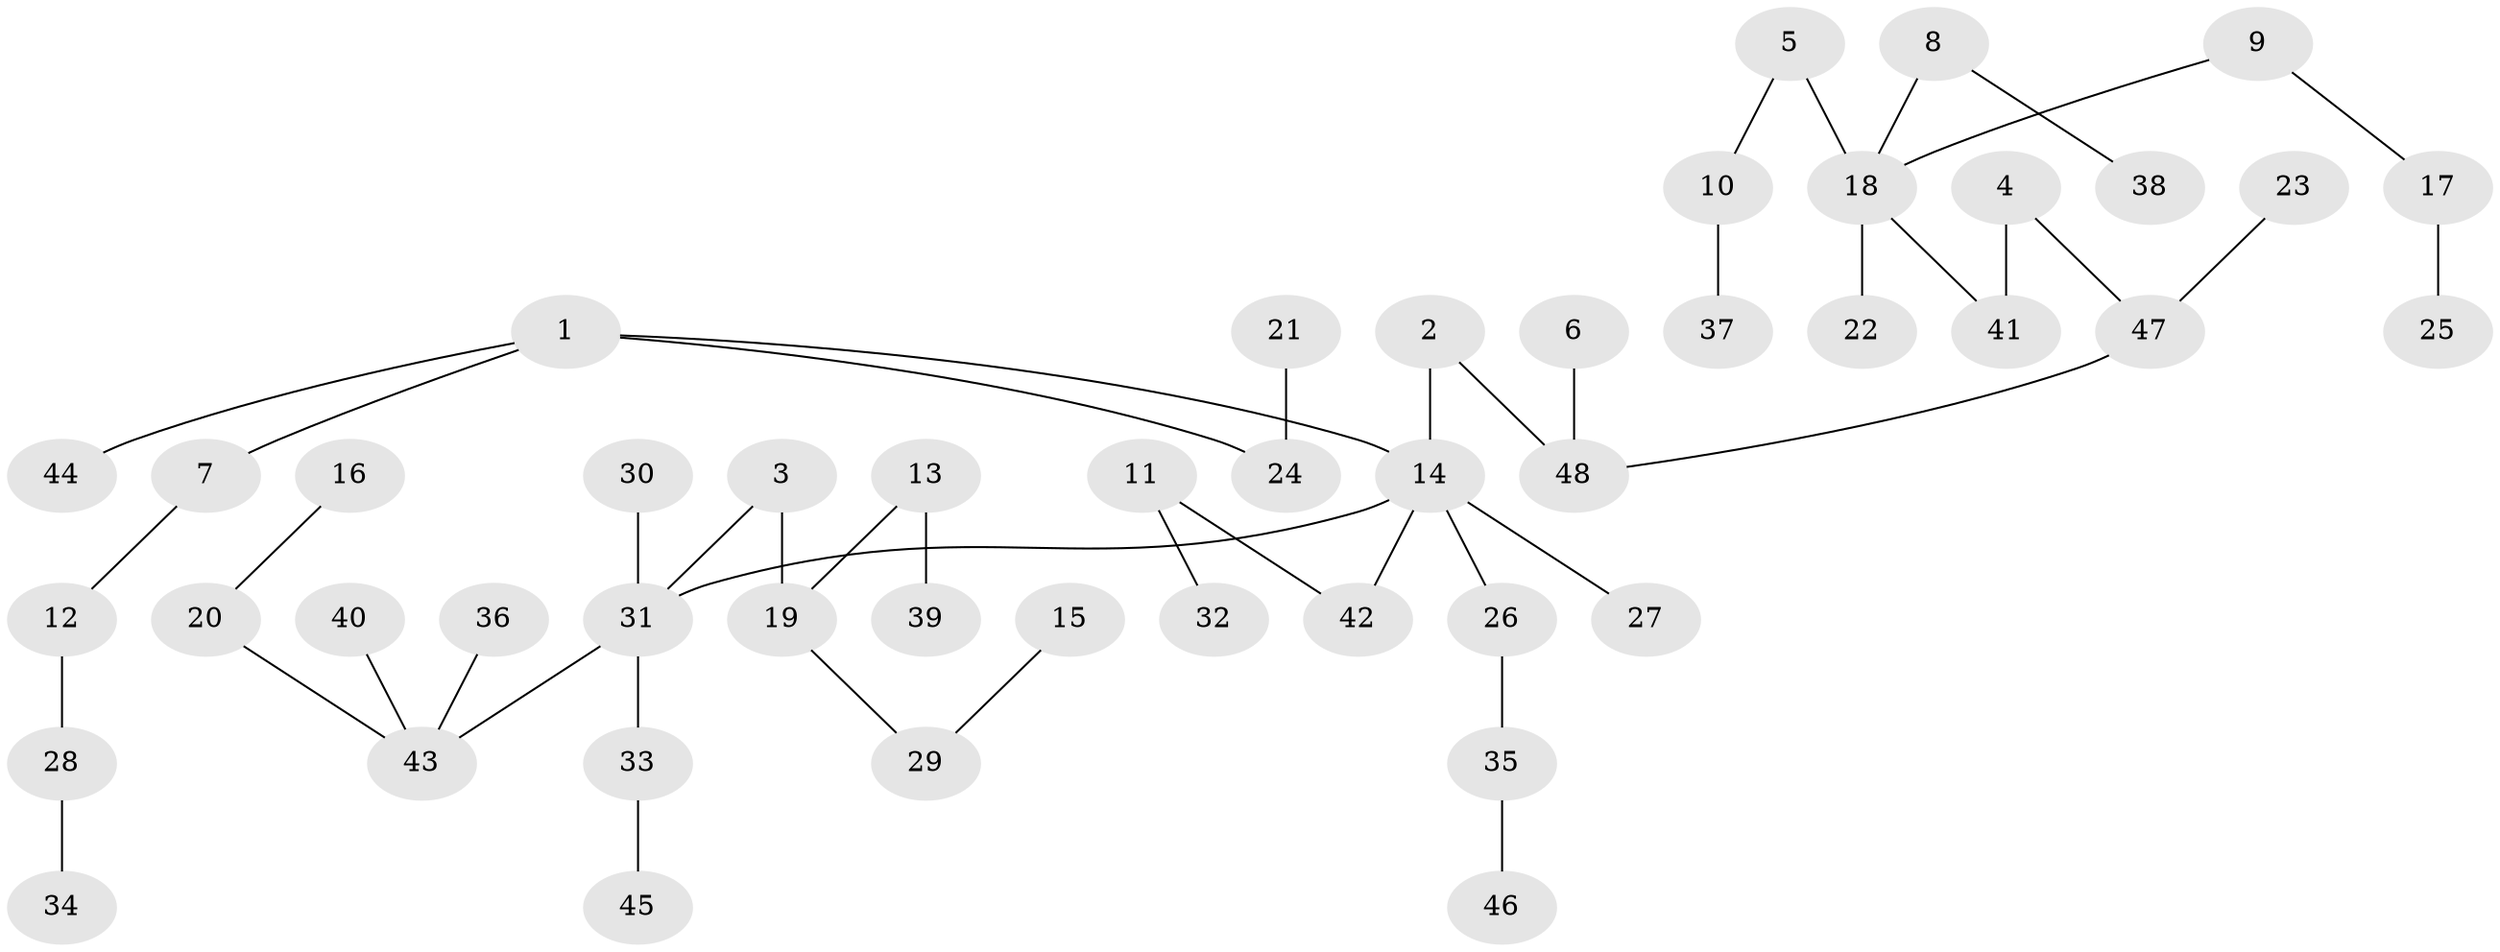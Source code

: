 // original degree distribution, {3: 0.16666666666666666, 7: 0.010416666666666666, 5: 0.020833333333333332, 1: 0.4479166666666667, 6: 0.03125, 2: 0.3125, 4: 0.010416666666666666}
// Generated by graph-tools (version 1.1) at 2025/02/03/09/25 03:02:20]
// undirected, 48 vertices, 47 edges
graph export_dot {
graph [start="1"]
  node [color=gray90,style=filled];
  1;
  2;
  3;
  4;
  5;
  6;
  7;
  8;
  9;
  10;
  11;
  12;
  13;
  14;
  15;
  16;
  17;
  18;
  19;
  20;
  21;
  22;
  23;
  24;
  25;
  26;
  27;
  28;
  29;
  30;
  31;
  32;
  33;
  34;
  35;
  36;
  37;
  38;
  39;
  40;
  41;
  42;
  43;
  44;
  45;
  46;
  47;
  48;
  1 -- 7 [weight=1.0];
  1 -- 14 [weight=1.0];
  1 -- 24 [weight=1.0];
  1 -- 44 [weight=1.0];
  2 -- 14 [weight=1.0];
  2 -- 48 [weight=1.0];
  3 -- 19 [weight=1.0];
  3 -- 31 [weight=1.0];
  4 -- 41 [weight=1.0];
  4 -- 47 [weight=1.0];
  5 -- 10 [weight=1.0];
  5 -- 18 [weight=1.0];
  6 -- 48 [weight=1.0];
  7 -- 12 [weight=1.0];
  8 -- 18 [weight=1.0];
  8 -- 38 [weight=1.0];
  9 -- 17 [weight=1.0];
  9 -- 18 [weight=1.0];
  10 -- 37 [weight=1.0];
  11 -- 32 [weight=1.0];
  11 -- 42 [weight=1.0];
  12 -- 28 [weight=1.0];
  13 -- 19 [weight=1.0];
  13 -- 39 [weight=1.0];
  14 -- 26 [weight=1.0];
  14 -- 27 [weight=1.0];
  14 -- 31 [weight=1.0];
  14 -- 42 [weight=1.0];
  15 -- 29 [weight=1.0];
  16 -- 20 [weight=1.0];
  17 -- 25 [weight=1.0];
  18 -- 22 [weight=1.0];
  18 -- 41 [weight=1.0];
  19 -- 29 [weight=1.0];
  20 -- 43 [weight=1.0];
  21 -- 24 [weight=1.0];
  23 -- 47 [weight=1.0];
  26 -- 35 [weight=1.0];
  28 -- 34 [weight=1.0];
  30 -- 31 [weight=1.0];
  31 -- 33 [weight=1.0];
  31 -- 43 [weight=1.0];
  33 -- 45 [weight=1.0];
  35 -- 46 [weight=1.0];
  36 -- 43 [weight=1.0];
  40 -- 43 [weight=1.0];
  47 -- 48 [weight=1.0];
}
